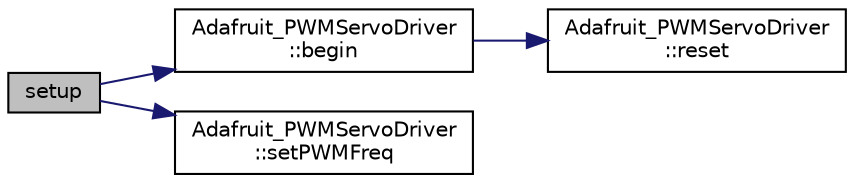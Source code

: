 digraph "setup"
{
  edge [fontname="Helvetica",fontsize="10",labelfontname="Helvetica",labelfontsize="10"];
  node [fontname="Helvetica",fontsize="10",shape=record];
  rankdir="LR";
  Node1 [label="setup",height=0.2,width=0.4,color="black", fillcolor="grey75", style="filled", fontcolor="black"];
  Node1 -> Node2 [color="midnightblue",fontsize="10",style="solid"];
  Node2 [label="Adafruit_PWMServoDriver\l::begin",height=0.2,width=0.4,color="black", fillcolor="white", style="filled",URL="$classAdafruit__PWMServoDriver.html#aef401eaad3c34222ac916eb7bd936bc2"];
  Node2 -> Node3 [color="midnightblue",fontsize="10",style="solid"];
  Node3 [label="Adafruit_PWMServoDriver\l::reset",height=0.2,width=0.4,color="black", fillcolor="white", style="filled",URL="$classAdafruit__PWMServoDriver.html#ac976f52233a75a4bd0eb6f2ce9b82b7f"];
  Node1 -> Node4 [color="midnightblue",fontsize="10",style="solid"];
  Node4 [label="Adafruit_PWMServoDriver\l::setPWMFreq",height=0.2,width=0.4,color="black", fillcolor="white", style="filled",URL="$classAdafruit__PWMServoDriver.html#a0ef6f1e3c81aebbd1d1da1bb12f3ed5c"];
}
